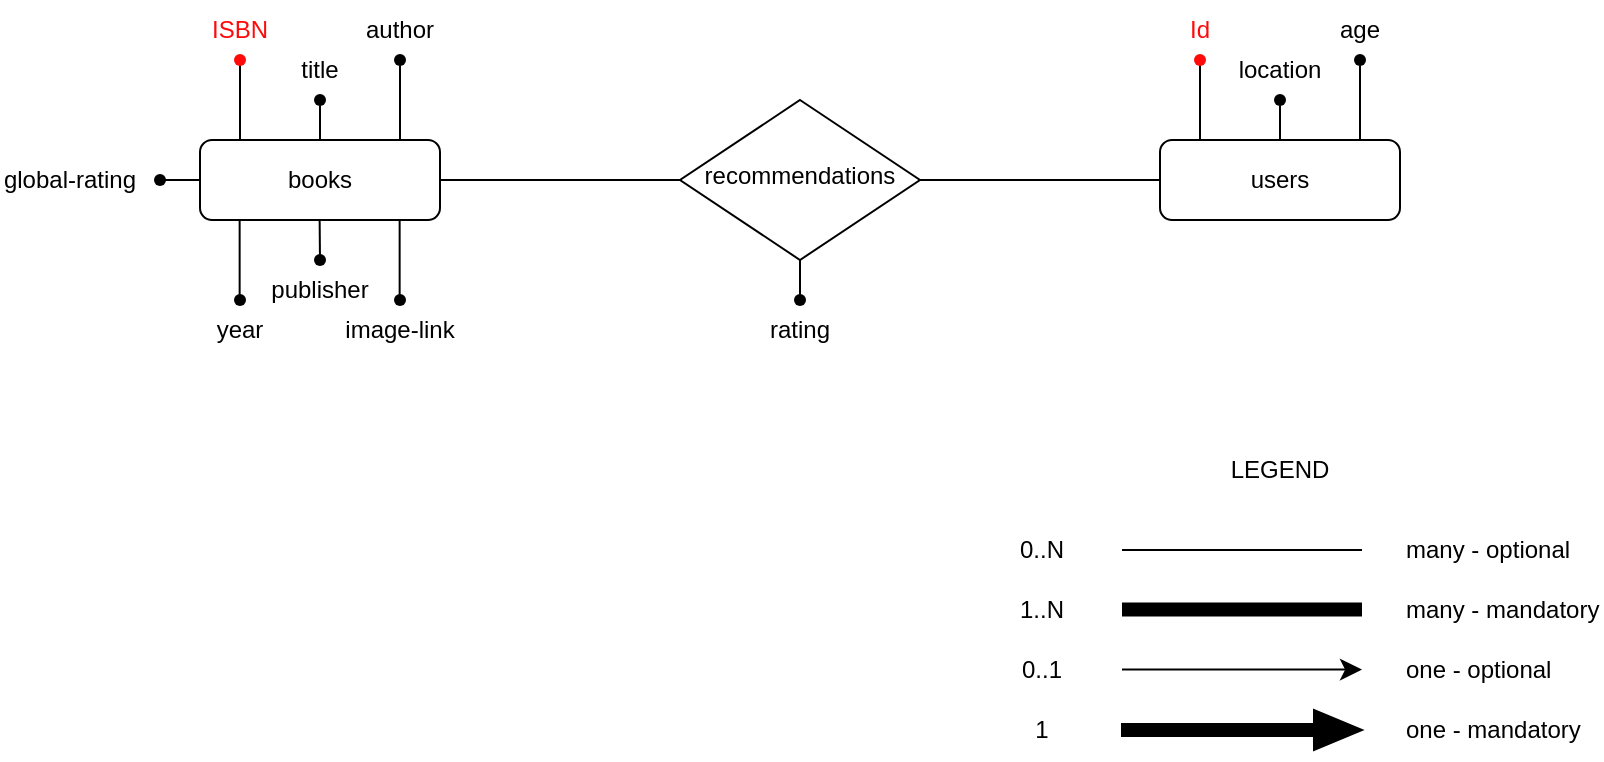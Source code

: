 <mxfile version="24.9.1">
  <diagram id="C5RBs43oDa-KdzZeNtuy" name="Page-1">
    <mxGraphModel dx="1062" dy="117" grid="1" gridSize="10" guides="1" tooltips="1" connect="1" arrows="1" fold="1" page="1" pageScale="1" pageWidth="413" pageHeight="583" math="0" shadow="0">
      <root>
        <mxCell id="WIyWlLk6GJQsqaUBKTNV-0" />
        <mxCell id="WIyWlLk6GJQsqaUBKTNV-1" parent="WIyWlLk6GJQsqaUBKTNV-0" />
        <mxCell id="nupeqDl4COyCQ8jmjJZ0-0" value="&lt;div&gt;books&lt;/div&gt;" style="rounded=1;whiteSpace=wrap;html=1;fontSize=12;glass=0;strokeWidth=1;shadow=0;fillColor=none;" parent="WIyWlLk6GJQsqaUBKTNV-1" vertex="1">
          <mxGeometry x="120" y="809" width="120" height="40" as="geometry" />
        </mxCell>
        <mxCell id="nupeqDl4COyCQ8jmjJZ0-1" value="&lt;div&gt;&lt;span&gt;&lt;span data-dobid=&quot;hdw&quot;&gt;recommendations&lt;/span&gt;&lt;/span&gt;&lt;/div&gt;" style="rhombus;whiteSpace=wrap;html=1;shadow=0;fontFamily=Helvetica;fontSize=12;align=center;strokeWidth=1;spacing=6;spacingTop=-4;fillColor=none;" parent="WIyWlLk6GJQsqaUBKTNV-1" vertex="1">
          <mxGeometry x="360" y="789" width="120" height="80" as="geometry" />
        </mxCell>
        <mxCell id="nupeqDl4COyCQ8jmjJZ0-2" value="users" style="rounded=1;whiteSpace=wrap;html=1;fontSize=12;glass=0;strokeWidth=1;shadow=0;fillColor=none;" parent="WIyWlLk6GJQsqaUBKTNV-1" vertex="1">
          <mxGeometry x="600" y="809" width="120" height="40" as="geometry" />
        </mxCell>
        <mxCell id="nupeqDl4COyCQ8jmjJZ0-3" value="" style="endArrow=none;html=1;rounded=0;exitX=1;exitY=0.5;exitDx=0;exitDy=0;entryX=0;entryY=0.5;entryDx=0;entryDy=0;" parent="WIyWlLk6GJQsqaUBKTNV-1" source="nupeqDl4COyCQ8jmjJZ0-1" target="nupeqDl4COyCQ8jmjJZ0-2" edge="1">
          <mxGeometry width="50" height="50" relative="1" as="geometry">
            <mxPoint x="380" y="779" as="sourcePoint" />
            <mxPoint x="430" y="729" as="targetPoint" />
          </mxGeometry>
        </mxCell>
        <mxCell id="nupeqDl4COyCQ8jmjJZ0-4" value="" style="endArrow=none;html=1;rounded=0;exitX=1;exitY=0.5;exitDx=0;exitDy=0;" parent="WIyWlLk6GJQsqaUBKTNV-1" source="nupeqDl4COyCQ8jmjJZ0-0" target="nupeqDl4COyCQ8jmjJZ0-1" edge="1">
          <mxGeometry width="50" height="50" relative="1" as="geometry">
            <mxPoint x="380" y="779" as="sourcePoint" />
            <mxPoint x="430" y="729" as="targetPoint" />
          </mxGeometry>
        </mxCell>
        <mxCell id="nupeqDl4COyCQ8jmjJZ0-7" value="" style="endArrow=none;html=1;rounded=0;" parent="WIyWlLk6GJQsqaUBKTNV-1" target="nupeqDl4COyCQ8jmjJZ0-8" edge="1">
          <mxGeometry width="50" height="50" relative="1" as="geometry">
            <mxPoint x="140" y="809" as="sourcePoint" />
            <mxPoint x="190" y="759" as="targetPoint" />
          </mxGeometry>
        </mxCell>
        <mxCell id="nupeqDl4COyCQ8jmjJZ0-8" value="" style="shape=waypoint;sketch=0;fillStyle=solid;size=6;pointerEvents=1;points=[];fillColor=none;resizable=0;rotatable=0;perimeter=centerPerimeter;snapToPoint=1;strokeColor=#FF0A0A;" parent="WIyWlLk6GJQsqaUBKTNV-1" vertex="1">
          <mxGeometry x="130" y="759" width="20" height="20" as="geometry" />
        </mxCell>
        <mxCell id="nupeqDl4COyCQ8jmjJZ0-10" value="&lt;font color=&quot;#ff0a0a&quot;&gt;ISBN&lt;/font&gt;" style="text;html=1;align=center;verticalAlign=middle;whiteSpace=wrap;rounded=0;" parent="WIyWlLk6GJQsqaUBKTNV-1" vertex="1">
          <mxGeometry x="110" y="739" width="60" height="30" as="geometry" />
        </mxCell>
        <mxCell id="nupeqDl4COyCQ8jmjJZ0-11" value="" style="endArrow=none;html=1;rounded=0;" parent="WIyWlLk6GJQsqaUBKTNV-1" edge="1">
          <mxGeometry width="50" height="50" relative="1" as="geometry">
            <mxPoint x="180" y="809" as="sourcePoint" />
            <mxPoint x="180" y="789" as="targetPoint" />
          </mxGeometry>
        </mxCell>
        <mxCell id="nupeqDl4COyCQ8jmjJZ0-12" value="" style="shape=waypoint;sketch=0;fillStyle=solid;size=6;pointerEvents=1;points=[];fillColor=none;resizable=0;rotatable=0;perimeter=centerPerimeter;snapToPoint=1;strokeColor=#000000;" parent="WIyWlLk6GJQsqaUBKTNV-1" vertex="1">
          <mxGeometry x="170" y="779" width="20" height="20" as="geometry" />
        </mxCell>
        <mxCell id="nupeqDl4COyCQ8jmjJZ0-33" style="edgeStyle=orthogonalEdgeStyle;rounded=0;orthogonalLoop=1;jettySize=auto;html=1;exitX=0.5;exitY=1;exitDx=0;exitDy=0;" parent="WIyWlLk6GJQsqaUBKTNV-1" edge="1">
          <mxGeometry relative="1" as="geometry">
            <mxPoint x="180" y="777" as="sourcePoint" />
            <mxPoint x="180" y="777" as="targetPoint" />
          </mxGeometry>
        </mxCell>
        <mxCell id="nupeqDl4COyCQ8jmjJZ0-13" value="title" style="text;html=1;align=center;verticalAlign=middle;whiteSpace=wrap;rounded=0;" parent="WIyWlLk6GJQsqaUBKTNV-1" vertex="1">
          <mxGeometry x="150" y="759" width="60" height="30" as="geometry" />
        </mxCell>
        <mxCell id="nupeqDl4COyCQ8jmjJZ0-14" value="" style="endArrow=none;html=1;rounded=0;" parent="WIyWlLk6GJQsqaUBKTNV-1" target="nupeqDl4COyCQ8jmjJZ0-15" edge="1">
          <mxGeometry width="50" height="50" relative="1" as="geometry">
            <mxPoint x="220" y="809" as="sourcePoint" />
            <mxPoint x="270" y="759" as="targetPoint" />
          </mxGeometry>
        </mxCell>
        <mxCell id="nupeqDl4COyCQ8jmjJZ0-15" value="" style="shape=waypoint;sketch=0;fillStyle=solid;size=6;pointerEvents=1;points=[];fillColor=none;resizable=0;rotatable=0;perimeter=centerPerimeter;snapToPoint=1;strokeColor=#000000;" parent="WIyWlLk6GJQsqaUBKTNV-1" vertex="1">
          <mxGeometry x="210" y="759" width="20" height="20" as="geometry" />
        </mxCell>
        <mxCell id="nupeqDl4COyCQ8jmjJZ0-16" value="author" style="text;html=1;align=center;verticalAlign=middle;whiteSpace=wrap;rounded=0;" parent="WIyWlLk6GJQsqaUBKTNV-1" vertex="1">
          <mxGeometry x="190" y="739" width="60" height="30" as="geometry" />
        </mxCell>
        <mxCell id="nupeqDl4COyCQ8jmjJZ0-23" value="" style="endArrow=none;html=1;rounded=0;" parent="WIyWlLk6GJQsqaUBKTNV-1" edge="1">
          <mxGeometry width="50" height="50" relative="1" as="geometry">
            <mxPoint x="139.82" y="889" as="sourcePoint" />
            <mxPoint x="139.82" y="849" as="targetPoint" />
          </mxGeometry>
        </mxCell>
        <mxCell id="nupeqDl4COyCQ8jmjJZ0-24" value="" style="endArrow=none;html=1;rounded=0;" parent="WIyWlLk6GJQsqaUBKTNV-1" edge="1">
          <mxGeometry width="50" height="50" relative="1" as="geometry">
            <mxPoint x="180" y="869" as="sourcePoint" />
            <mxPoint x="179.82" y="849" as="targetPoint" />
          </mxGeometry>
        </mxCell>
        <mxCell id="nupeqDl4COyCQ8jmjJZ0-25" value="" style="endArrow=none;html=1;rounded=0;" parent="WIyWlLk6GJQsqaUBKTNV-1" edge="1">
          <mxGeometry width="50" height="50" relative="1" as="geometry">
            <mxPoint x="219.82" y="889" as="sourcePoint" />
            <mxPoint x="219.82" y="849" as="targetPoint" />
          </mxGeometry>
        </mxCell>
        <mxCell id="nupeqDl4COyCQ8jmjJZ0-26" value="" style="shape=waypoint;sketch=0;fillStyle=solid;size=6;pointerEvents=1;points=[];fillColor=none;resizable=0;rotatable=0;perimeter=centerPerimeter;snapToPoint=1;" parent="WIyWlLk6GJQsqaUBKTNV-1" vertex="1">
          <mxGeometry x="130" y="879" width="20" height="20" as="geometry" />
        </mxCell>
        <mxCell id="nupeqDl4COyCQ8jmjJZ0-27" value="" style="shape=waypoint;sketch=0;fillStyle=solid;size=6;pointerEvents=1;points=[];fillColor=none;resizable=0;rotatable=0;perimeter=centerPerimeter;snapToPoint=1;" parent="WIyWlLk6GJQsqaUBKTNV-1" vertex="1">
          <mxGeometry x="170" y="859" width="20" height="20" as="geometry" />
        </mxCell>
        <mxCell id="nupeqDl4COyCQ8jmjJZ0-28" value="" style="shape=waypoint;sketch=0;fillStyle=solid;size=6;pointerEvents=1;points=[];fillColor=none;resizable=0;rotatable=0;perimeter=centerPerimeter;snapToPoint=1;" parent="WIyWlLk6GJQsqaUBKTNV-1" vertex="1">
          <mxGeometry x="210" y="879" width="20" height="20" as="geometry" />
        </mxCell>
        <mxCell id="nupeqDl4COyCQ8jmjJZ0-29" value="year" style="text;html=1;align=center;verticalAlign=middle;whiteSpace=wrap;rounded=0;" parent="WIyWlLk6GJQsqaUBKTNV-1" vertex="1">
          <mxGeometry x="110" y="889" width="60" height="30" as="geometry" />
        </mxCell>
        <mxCell id="nupeqDl4COyCQ8jmjJZ0-30" value="publisher" style="text;html=1;align=center;verticalAlign=middle;whiteSpace=wrap;rounded=0;" parent="WIyWlLk6GJQsqaUBKTNV-1" vertex="1">
          <mxGeometry x="150" y="869" width="60" height="30" as="geometry" />
        </mxCell>
        <mxCell id="nupeqDl4COyCQ8jmjJZ0-31" value="&lt;div&gt;image-link&lt;/div&gt;" style="text;html=1;align=center;verticalAlign=middle;whiteSpace=wrap;rounded=0;" parent="WIyWlLk6GJQsqaUBKTNV-1" vertex="1">
          <mxGeometry x="190" y="889" width="60" height="30" as="geometry" />
        </mxCell>
        <mxCell id="nupeqDl4COyCQ8jmjJZ0-35" value="" style="endArrow=none;html=1;rounded=0;entryX=0;entryY=0.5;entryDx=0;entryDy=0;" parent="WIyWlLk6GJQsqaUBKTNV-1" target="nupeqDl4COyCQ8jmjJZ0-0" edge="1">
          <mxGeometry width="50" height="50" relative="1" as="geometry">
            <mxPoint x="100" y="829" as="sourcePoint" />
            <mxPoint x="190" y="799" as="targetPoint" />
          </mxGeometry>
        </mxCell>
        <mxCell id="nupeqDl4COyCQ8jmjJZ0-36" value="global-rating" style="text;html=1;align=center;verticalAlign=middle;whiteSpace=wrap;rounded=0;" parent="WIyWlLk6GJQsqaUBKTNV-1" vertex="1">
          <mxGeometry x="20" y="814" width="70" height="30" as="geometry" />
        </mxCell>
        <mxCell id="nupeqDl4COyCQ8jmjJZ0-37" value="" style="endArrow=none;html=1;rounded=0;" parent="WIyWlLk6GJQsqaUBKTNV-1" target="nupeqDl4COyCQ8jmjJZ0-38" edge="1">
          <mxGeometry width="50" height="50" relative="1" as="geometry">
            <mxPoint x="420" y="869" as="sourcePoint" />
            <mxPoint x="470" y="819" as="targetPoint" />
          </mxGeometry>
        </mxCell>
        <mxCell id="nupeqDl4COyCQ8jmjJZ0-38" value="" style="shape=waypoint;sketch=0;fillStyle=solid;size=6;pointerEvents=1;points=[];fillColor=none;resizable=0;rotatable=0;perimeter=centerPerimeter;snapToPoint=1;strokeColor=#000000;" parent="WIyWlLk6GJQsqaUBKTNV-1" vertex="1">
          <mxGeometry x="410" y="879" width="20" height="20" as="geometry" />
        </mxCell>
        <mxCell id="nupeqDl4COyCQ8jmjJZ0-39" value="rating" style="text;html=1;align=center;verticalAlign=middle;whiteSpace=wrap;rounded=0;" parent="WIyWlLk6GJQsqaUBKTNV-1" vertex="1">
          <mxGeometry x="390" y="889" width="60" height="30" as="geometry" />
        </mxCell>
        <mxCell id="nupeqDl4COyCQ8jmjJZ0-40" value="" style="endArrow=none;html=1;rounded=0;" parent="WIyWlLk6GJQsqaUBKTNV-1" target="nupeqDl4COyCQ8jmjJZ0-41" edge="1">
          <mxGeometry width="50" height="50" relative="1" as="geometry">
            <mxPoint x="620" y="809" as="sourcePoint" />
            <mxPoint x="670" y="759" as="targetPoint" />
          </mxGeometry>
        </mxCell>
        <mxCell id="nupeqDl4COyCQ8jmjJZ0-41" value="" style="shape=waypoint;sketch=0;fillStyle=solid;size=6;pointerEvents=1;points=[];fillColor=none;resizable=0;rotatable=0;perimeter=centerPerimeter;snapToPoint=1;strokeColor=#FF0A0A;" parent="WIyWlLk6GJQsqaUBKTNV-1" vertex="1">
          <mxGeometry x="610" y="759" width="20" height="20" as="geometry" />
        </mxCell>
        <mxCell id="nupeqDl4COyCQ8jmjJZ0-42" value="&lt;font color=&quot;#ff0a0a&quot;&gt;Id&lt;/font&gt;" style="text;html=1;align=center;verticalAlign=middle;whiteSpace=wrap;rounded=0;" parent="WIyWlLk6GJQsqaUBKTNV-1" vertex="1">
          <mxGeometry x="590" y="739" width="60" height="30" as="geometry" />
        </mxCell>
        <mxCell id="nupeqDl4COyCQ8jmjJZ0-43" value="" style="endArrow=none;html=1;rounded=0;" parent="WIyWlLk6GJQsqaUBKTNV-1" edge="1">
          <mxGeometry width="50" height="50" relative="1" as="geometry">
            <mxPoint x="660" y="809" as="sourcePoint" />
            <mxPoint x="660" y="789" as="targetPoint" />
          </mxGeometry>
        </mxCell>
        <mxCell id="nupeqDl4COyCQ8jmjJZ0-44" value="" style="shape=waypoint;sketch=0;fillStyle=solid;size=6;pointerEvents=1;points=[];fillColor=none;resizable=0;rotatable=0;perimeter=centerPerimeter;snapToPoint=1;strokeColor=#000000;" parent="WIyWlLk6GJQsqaUBKTNV-1" vertex="1">
          <mxGeometry x="650" y="779" width="20" height="20" as="geometry" />
        </mxCell>
        <mxCell id="nupeqDl4COyCQ8jmjJZ0-45" style="edgeStyle=orthogonalEdgeStyle;rounded=0;orthogonalLoop=1;jettySize=auto;html=1;exitX=0.5;exitY=1;exitDx=0;exitDy=0;" parent="WIyWlLk6GJQsqaUBKTNV-1" edge="1">
          <mxGeometry relative="1" as="geometry">
            <mxPoint x="660" y="777" as="sourcePoint" />
            <mxPoint x="660" y="777" as="targetPoint" />
          </mxGeometry>
        </mxCell>
        <mxCell id="nupeqDl4COyCQ8jmjJZ0-46" value="location" style="text;html=1;align=center;verticalAlign=middle;whiteSpace=wrap;rounded=0;" parent="WIyWlLk6GJQsqaUBKTNV-1" vertex="1">
          <mxGeometry x="630" y="759" width="60" height="30" as="geometry" />
        </mxCell>
        <mxCell id="nupeqDl4COyCQ8jmjJZ0-47" value="" style="endArrow=none;html=1;rounded=0;" parent="WIyWlLk6GJQsqaUBKTNV-1" target="nupeqDl4COyCQ8jmjJZ0-48" edge="1">
          <mxGeometry width="50" height="50" relative="1" as="geometry">
            <mxPoint x="700" y="809" as="sourcePoint" />
            <mxPoint x="750" y="759" as="targetPoint" />
          </mxGeometry>
        </mxCell>
        <mxCell id="nupeqDl4COyCQ8jmjJZ0-48" value="" style="shape=waypoint;sketch=0;fillStyle=solid;size=6;pointerEvents=1;points=[];fillColor=none;resizable=0;rotatable=0;perimeter=centerPerimeter;snapToPoint=1;strokeColor=#000000;" parent="WIyWlLk6GJQsqaUBKTNV-1" vertex="1">
          <mxGeometry x="690" y="759" width="20" height="20" as="geometry" />
        </mxCell>
        <mxCell id="nupeqDl4COyCQ8jmjJZ0-49" value="age" style="text;html=1;align=center;verticalAlign=middle;whiteSpace=wrap;rounded=0;" parent="WIyWlLk6GJQsqaUBKTNV-1" vertex="1">
          <mxGeometry x="670" y="739" width="60" height="30" as="geometry" />
        </mxCell>
        <mxCell id="nupeqDl4COyCQ8jmjJZ0-63" value="LEGEND" style="text;html=1;align=center;verticalAlign=middle;whiteSpace=wrap;rounded=0;" parent="WIyWlLk6GJQsqaUBKTNV-1" vertex="1">
          <mxGeometry x="630" y="959" width="60" height="30" as="geometry" />
        </mxCell>
        <mxCell id="W0FpCtxnYj_uvIWD2cGe-0" value="" style="shape=waypoint;sketch=0;fillStyle=solid;size=6;pointerEvents=1;points=[];fillColor=none;resizable=0;rotatable=0;perimeter=centerPerimeter;snapToPoint=1;" vertex="1" parent="WIyWlLk6GJQsqaUBKTNV-1">
          <mxGeometry x="90" y="819" width="20" height="20" as="geometry" />
        </mxCell>
        <mxCell id="W0FpCtxnYj_uvIWD2cGe-2" value="" style="group" vertex="1" connectable="0" parent="WIyWlLk6GJQsqaUBKTNV-1">
          <mxGeometry x="511" y="999" width="310" height="120" as="geometry" />
        </mxCell>
        <mxCell id="nupeqDl4COyCQ8jmjJZ0-55" value="0..N" style="text;html=1;align=center;verticalAlign=middle;whiteSpace=wrap;rounded=0;" parent="W0FpCtxnYj_uvIWD2cGe-2" vertex="1">
          <mxGeometry width="60" height="30" as="geometry" />
        </mxCell>
        <mxCell id="nupeqDl4COyCQ8jmjJZ0-56" value="1..N" style="text;html=1;align=center;verticalAlign=middle;whiteSpace=wrap;rounded=0;" parent="W0FpCtxnYj_uvIWD2cGe-2" vertex="1">
          <mxGeometry y="30" width="60" height="30" as="geometry" />
        </mxCell>
        <mxCell id="nupeqDl4COyCQ8jmjJZ0-57" value="0..1" style="text;html=1;align=center;verticalAlign=middle;whiteSpace=wrap;rounded=0;" parent="W0FpCtxnYj_uvIWD2cGe-2" vertex="1">
          <mxGeometry y="60" width="60" height="30" as="geometry" />
        </mxCell>
        <mxCell id="nupeqDl4COyCQ8jmjJZ0-58" value="1" style="text;html=1;align=center;verticalAlign=middle;whiteSpace=wrap;rounded=0;" parent="W0FpCtxnYj_uvIWD2cGe-2" vertex="1">
          <mxGeometry y="90" width="60" height="30" as="geometry" />
        </mxCell>
        <mxCell id="nupeqDl4COyCQ8jmjJZ0-59" value="many - optional" style="text;html=1;align=left;verticalAlign=middle;whiteSpace=wrap;rounded=0;" parent="W0FpCtxnYj_uvIWD2cGe-2" vertex="1">
          <mxGeometry x="210" width="90" height="30" as="geometry" />
        </mxCell>
        <mxCell id="nupeqDl4COyCQ8jmjJZ0-60" value="many - mandatory" style="text;html=1;align=left;verticalAlign=middle;whiteSpace=wrap;rounded=0;" parent="W0FpCtxnYj_uvIWD2cGe-2" vertex="1">
          <mxGeometry x="210" y="30" width="100" height="30" as="geometry" />
        </mxCell>
        <mxCell id="nupeqDl4COyCQ8jmjJZ0-61" value="one - optional" style="text;html=1;align=left;verticalAlign=middle;whiteSpace=wrap;rounded=0;" parent="W0FpCtxnYj_uvIWD2cGe-2" vertex="1">
          <mxGeometry x="210" y="60" width="100" height="30" as="geometry" />
        </mxCell>
        <mxCell id="nupeqDl4COyCQ8jmjJZ0-62" value="one - mandatory" style="text;html=1;align=left;verticalAlign=middle;whiteSpace=wrap;rounded=0;" parent="W0FpCtxnYj_uvIWD2cGe-2" vertex="1">
          <mxGeometry x="210" y="90" width="100" height="30" as="geometry" />
        </mxCell>
        <mxCell id="W0FpCtxnYj_uvIWD2cGe-1" value="" style="group" vertex="1" connectable="0" parent="W0FpCtxnYj_uvIWD2cGe-2">
          <mxGeometry x="70" y="10" width="120" height="105" as="geometry" />
        </mxCell>
        <mxCell id="nupeqDl4COyCQ8jmjJZ0-50" value="" style="line;strokeWidth=1;html=1;" parent="W0FpCtxnYj_uvIWD2cGe-1" vertex="1">
          <mxGeometry width="120" height="10" as="geometry" />
        </mxCell>
        <mxCell id="nupeqDl4COyCQ8jmjJZ0-51" value="" style="shape=filledEdge;curved=0;rounded=0;fixDash=1;endArrow=none;strokeWidth=7;fillColor=#000000;edgeStyle=orthogonalEdgeStyle;html=1;" parent="W0FpCtxnYj_uvIWD2cGe-1" edge="1">
          <mxGeometry width="60" height="40" relative="1" as="geometry">
            <mxPoint y="34.81" as="sourcePoint" />
            <mxPoint x="120" y="34.81" as="targetPoint" />
          </mxGeometry>
        </mxCell>
        <mxCell id="nupeqDl4COyCQ8jmjJZ0-53" value="" style="edgeStyle=segmentEdgeStyle;endArrow=classic;html=1;curved=0;rounded=0;endSize=8;startSize=8;" parent="W0FpCtxnYj_uvIWD2cGe-1" edge="1">
          <mxGeometry width="50" height="50" relative="1" as="geometry">
            <mxPoint y="64.81" as="sourcePoint" />
            <mxPoint x="120" y="64.81" as="targetPoint" />
          </mxGeometry>
        </mxCell>
        <mxCell id="nupeqDl4COyCQ8jmjJZ0-54" value="" style="shape=singleArrow;whiteSpace=wrap;html=1;fillColor=#000000;" parent="W0FpCtxnYj_uvIWD2cGe-1" vertex="1">
          <mxGeometry y="85" width="120" height="20" as="geometry" />
        </mxCell>
      </root>
    </mxGraphModel>
  </diagram>
</mxfile>
